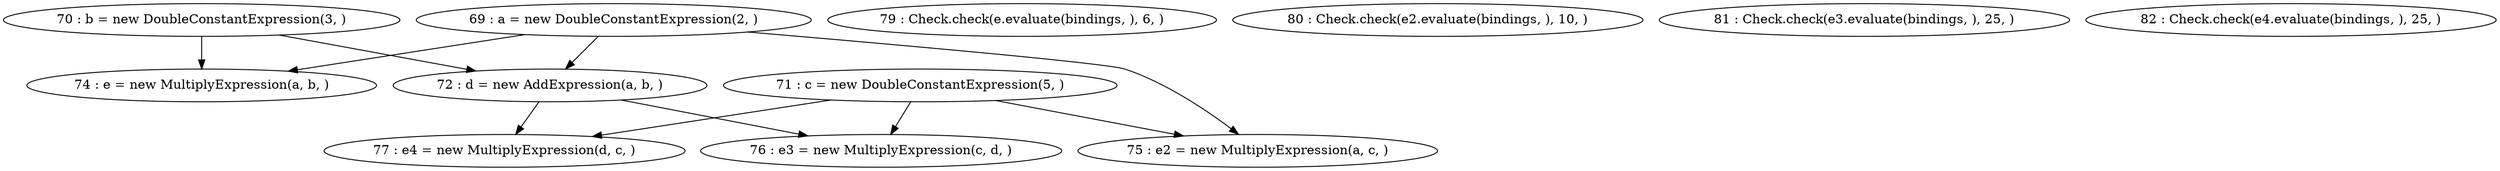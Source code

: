 digraph G {
"69 : a = new DoubleConstantExpression(2, )"
"69 : a = new DoubleConstantExpression(2, )" -> "74 : e = new MultiplyExpression(a, b, )"
"69 : a = new DoubleConstantExpression(2, )" -> "75 : e2 = new MultiplyExpression(a, c, )"
"69 : a = new DoubleConstantExpression(2, )" -> "72 : d = new AddExpression(a, b, )"
"70 : b = new DoubleConstantExpression(3, )"
"70 : b = new DoubleConstantExpression(3, )" -> "74 : e = new MultiplyExpression(a, b, )"
"70 : b = new DoubleConstantExpression(3, )" -> "72 : d = new AddExpression(a, b, )"
"71 : c = new DoubleConstantExpression(5, )"
"71 : c = new DoubleConstantExpression(5, )" -> "76 : e3 = new MultiplyExpression(c, d, )"
"71 : c = new DoubleConstantExpression(5, )" -> "75 : e2 = new MultiplyExpression(a, c, )"
"71 : c = new DoubleConstantExpression(5, )" -> "77 : e4 = new MultiplyExpression(d, c, )"
"72 : d = new AddExpression(a, b, )"
"72 : d = new AddExpression(a, b, )" -> "76 : e3 = new MultiplyExpression(c, d, )"
"72 : d = new AddExpression(a, b, )" -> "77 : e4 = new MultiplyExpression(d, c, )"
"74 : e = new MultiplyExpression(a, b, )"
"75 : e2 = new MultiplyExpression(a, c, )"
"76 : e3 = new MultiplyExpression(c, d, )"
"77 : e4 = new MultiplyExpression(d, c, )"
"79 : Check.check(e.evaluate(bindings, ), 6, )"
"80 : Check.check(e2.evaluate(bindings, ), 10, )"
"81 : Check.check(e3.evaluate(bindings, ), 25, )"
"82 : Check.check(e4.evaluate(bindings, ), 25, )"
}